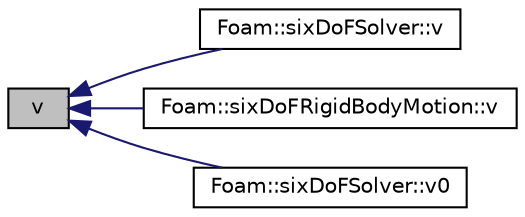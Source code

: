 digraph "v"
{
  bgcolor="transparent";
  edge [fontname="Helvetica",fontsize="10",labelfontname="Helvetica",labelfontsize="10"];
  node [fontname="Helvetica",fontsize="10",shape=record];
  rankdir="LR";
  Node1 [label="v",height=0.2,width=0.4,color="black", fillcolor="grey75", style="filled", fontcolor="black"];
  Node1 -> Node2 [dir="back",color="midnightblue",fontsize="10",style="solid",fontname="Helvetica"];
  Node2 [label="Foam::sixDoFSolver::v",height=0.2,width=0.4,color="black",URL="$a02396.html#ae67cf6ac5d1144fa521ede712a3a2093",tooltip="Return non-const access to vector. "];
  Node1 -> Node3 [dir="back",color="midnightblue",fontsize="10",style="solid",fontname="Helvetica"];
  Node3 [label="Foam::sixDoFRigidBodyMotion::v",height=0.2,width=0.4,color="black",URL="$a02391.html#a7769344d07ff72267a3d5d2882df60c2",tooltip="Return the current velocity. "];
  Node1 -> Node4 [dir="back",color="midnightblue",fontsize="10",style="solid",fontname="Helvetica"];
  Node4 [label="Foam::sixDoFSolver::v0",height=0.2,width=0.4,color="black",URL="$a02396.html#aa9bc6d6733827e118d27f100a6bbf9bc",tooltip="Return the velocity at previous time-step. "];
}
